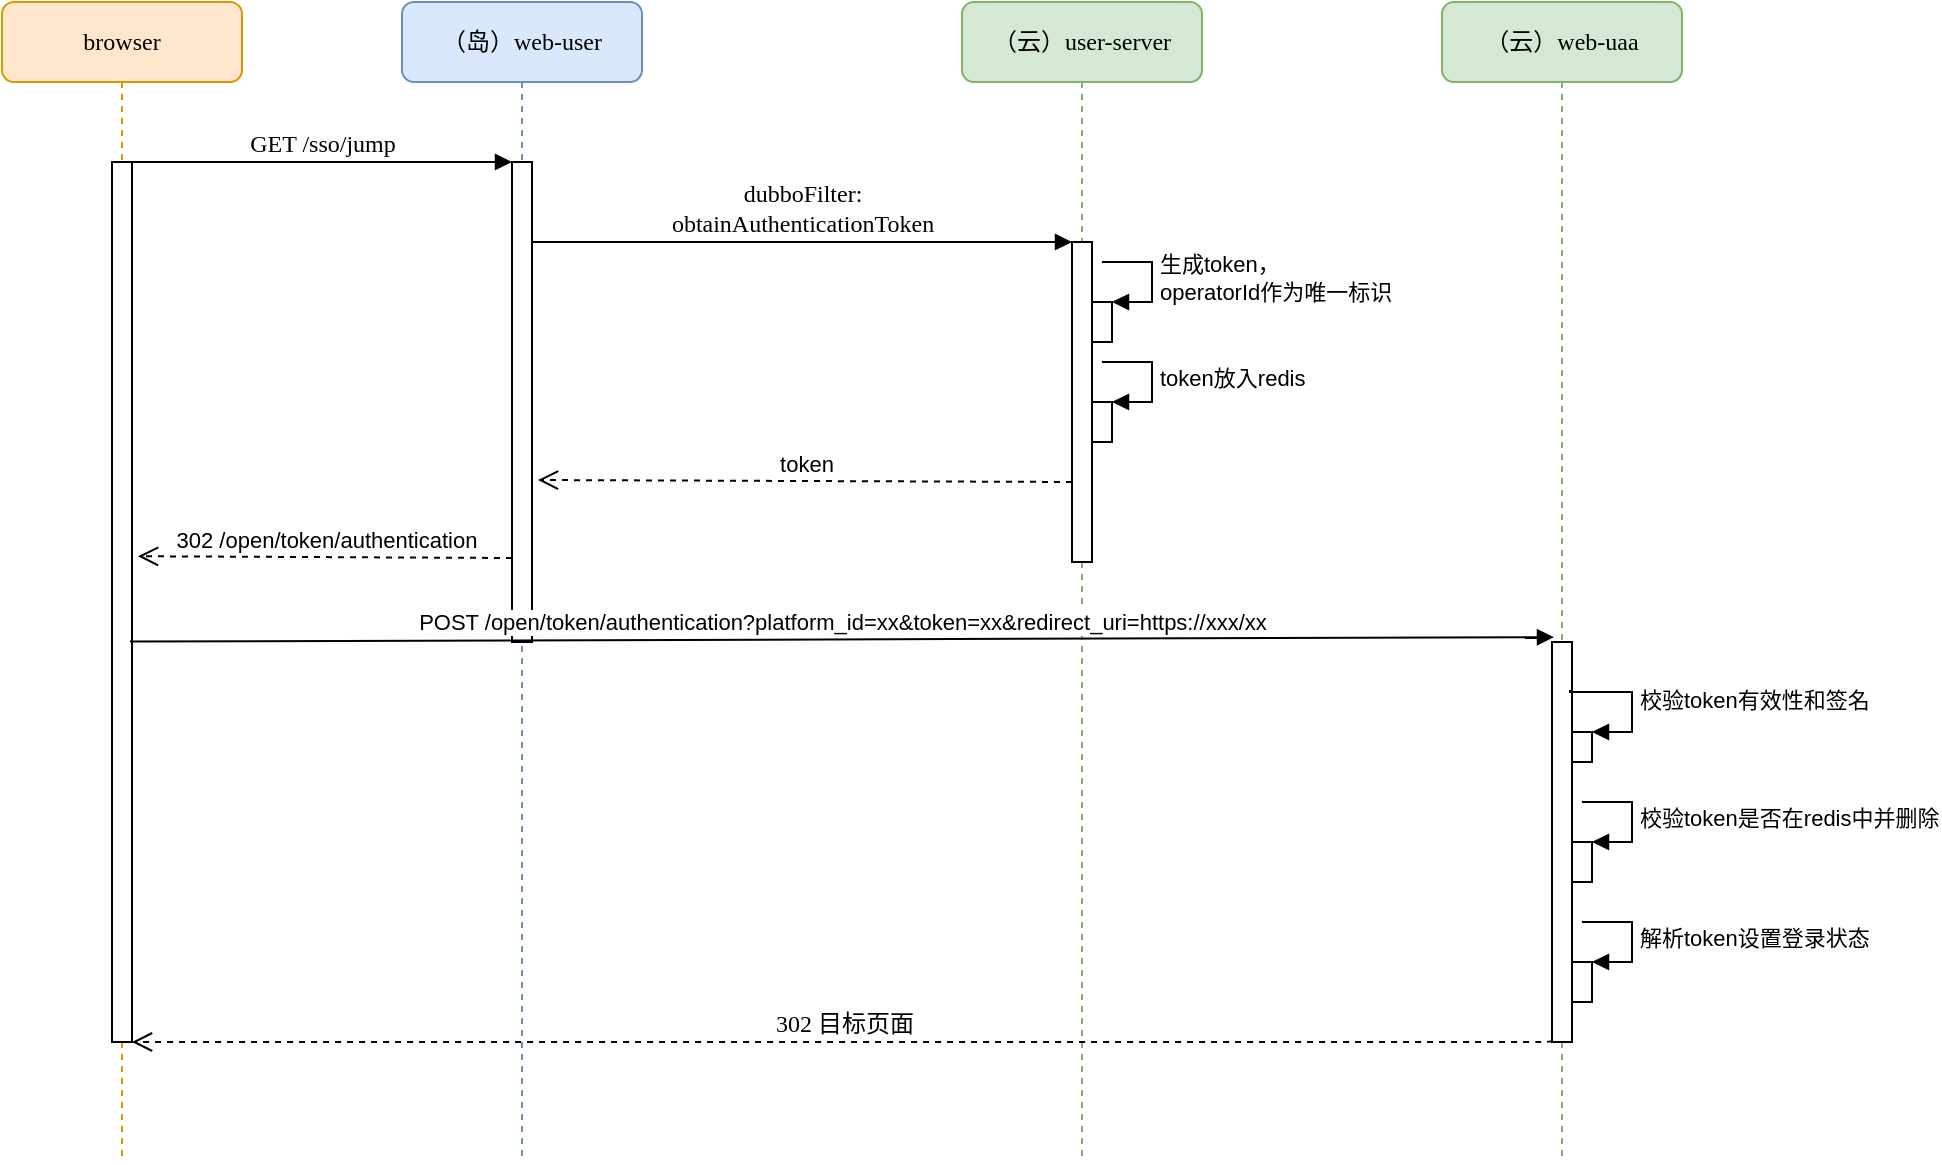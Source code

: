 <mxfile version="13.3.0" type="github">
  <diagram name="Page-1" id="13e1069c-82ec-6db2-03f1-153e76fe0fe0">
    <mxGraphModel dx="946" dy="253" grid="1" gridSize="10" guides="1" tooltips="1" connect="1" arrows="1" fold="1" page="1" pageScale="1" pageWidth="1100" pageHeight="850" background="#ffffff" math="0" shadow="0">
      <root>
        <mxCell id="0" />
        <mxCell id="1" parent="0" />
        <mxCell id="7baba1c4bc27f4b0-2" value="（岛）web-user" style="shape=umlLifeline;perimeter=lifelinePerimeter;whiteSpace=wrap;html=1;container=1;collapsible=0;recursiveResize=0;outlineConnect=0;rounded=1;shadow=0;comic=0;labelBackgroundColor=none;strokeWidth=1;fontFamily=Verdana;fontSize=12;align=center;fillColor=#dae8fc;strokeColor=#6c8ebf;" parent="1" vertex="1">
          <mxGeometry x="240" y="80" width="120" height="580" as="geometry" />
        </mxCell>
        <mxCell id="7baba1c4bc27f4b0-10" value="" style="html=1;points=[];perimeter=orthogonalPerimeter;rounded=0;shadow=0;comic=0;labelBackgroundColor=none;strokeWidth=1;fontFamily=Verdana;fontSize=12;align=center;" parent="7baba1c4bc27f4b0-2" vertex="1">
          <mxGeometry x="55" y="80" width="10" height="240" as="geometry" />
        </mxCell>
        <mxCell id="7baba1c4bc27f4b0-3" value="（云）user-server" style="shape=umlLifeline;perimeter=lifelinePerimeter;whiteSpace=wrap;html=1;container=1;collapsible=0;recursiveResize=0;outlineConnect=0;rounded=1;shadow=0;comic=0;labelBackgroundColor=none;strokeWidth=1;fontFamily=Verdana;fontSize=12;align=center;fillColor=#d5e8d4;strokeColor=#82b366;" parent="1" vertex="1">
          <mxGeometry x="520" y="80" width="120" height="580" as="geometry" />
        </mxCell>
        <mxCell id="7baba1c4bc27f4b0-13" value="" style="html=1;points=[];perimeter=orthogonalPerimeter;rounded=0;shadow=0;comic=0;labelBackgroundColor=none;strokeWidth=1;fontFamily=Verdana;fontSize=12;align=center;" parent="7baba1c4bc27f4b0-3" vertex="1">
          <mxGeometry x="55" y="120" width="10" height="160" as="geometry" />
        </mxCell>
        <mxCell id="MJEvr3vYb1wuRWDBxQNQ-2" value="" style="html=1;points=[];perimeter=orthogonalPerimeter;" vertex="1" parent="7baba1c4bc27f4b0-3">
          <mxGeometry x="65" y="150" width="10" height="20" as="geometry" />
        </mxCell>
        <mxCell id="MJEvr3vYb1wuRWDBxQNQ-3" value="生成token，&lt;br&gt;operatorId作为唯一标识" style="edgeStyle=orthogonalEdgeStyle;html=1;align=left;spacingLeft=2;endArrow=block;rounded=0;entryX=1;entryY=0;" edge="1" target="MJEvr3vYb1wuRWDBxQNQ-2" parent="7baba1c4bc27f4b0-3">
          <mxGeometry relative="1" as="geometry">
            <mxPoint x="70" y="130" as="sourcePoint" />
            <Array as="points">
              <mxPoint x="95" y="130" />
            </Array>
          </mxGeometry>
        </mxCell>
        <mxCell id="MJEvr3vYb1wuRWDBxQNQ-4" value="" style="html=1;points=[];perimeter=orthogonalPerimeter;" vertex="1" parent="7baba1c4bc27f4b0-3">
          <mxGeometry x="65" y="200" width="10" height="20" as="geometry" />
        </mxCell>
        <mxCell id="MJEvr3vYb1wuRWDBxQNQ-5" value="token放入redis" style="edgeStyle=orthogonalEdgeStyle;html=1;align=left;spacingLeft=2;endArrow=block;rounded=0;entryX=1;entryY=0;" edge="1" target="MJEvr3vYb1wuRWDBxQNQ-4" parent="7baba1c4bc27f4b0-3">
          <mxGeometry relative="1" as="geometry">
            <mxPoint x="70" y="180" as="sourcePoint" />
            <Array as="points">
              <mxPoint x="95" y="180" />
            </Array>
          </mxGeometry>
        </mxCell>
        <mxCell id="7baba1c4bc27f4b0-4" value="（云）web-uaa" style="shape=umlLifeline;perimeter=lifelinePerimeter;whiteSpace=wrap;html=1;container=1;collapsible=0;recursiveResize=0;outlineConnect=0;rounded=1;shadow=0;comic=0;labelBackgroundColor=none;strokeWidth=1;fontFamily=Verdana;fontSize=12;align=center;fillColor=#d5e8d4;strokeColor=#82b366;" parent="1" vertex="1">
          <mxGeometry x="760" y="80" width="120" height="580" as="geometry" />
        </mxCell>
        <mxCell id="MJEvr3vYb1wuRWDBxQNQ-15" value="" style="html=1;points=[];perimeter=orthogonalPerimeter;" vertex="1" parent="7baba1c4bc27f4b0-4">
          <mxGeometry x="65" y="420" width="10" height="20" as="geometry" />
        </mxCell>
        <mxCell id="7baba1c4bc27f4b0-8" value="browser" style="shape=umlLifeline;perimeter=lifelinePerimeter;whiteSpace=wrap;html=1;container=1;collapsible=0;recursiveResize=0;outlineConnect=0;rounded=1;shadow=0;comic=0;labelBackgroundColor=none;strokeWidth=1;fontFamily=Verdana;fontSize=12;align=center;fillColor=#ffe6cc;strokeColor=#d79b00;" parent="1" vertex="1">
          <mxGeometry x="40" y="80" width="120" height="580" as="geometry" />
        </mxCell>
        <mxCell id="7baba1c4bc27f4b0-9" value="" style="html=1;points=[];perimeter=orthogonalPerimeter;rounded=0;shadow=0;comic=0;labelBackgroundColor=none;strokeWidth=1;fontFamily=Verdana;fontSize=12;align=center;" parent="7baba1c4bc27f4b0-8" vertex="1">
          <mxGeometry x="55" y="80" width="10" height="440" as="geometry" />
        </mxCell>
        <mxCell id="7baba1c4bc27f4b0-30" value="302 目标页面" style="html=1;verticalAlign=bottom;endArrow=open;dashed=1;endSize=8;labelBackgroundColor=none;fontFamily=Verdana;fontSize=12;edgeStyle=elbowEdgeStyle;elbow=vertical;exitX=0;exitY=0.995;exitDx=0;exitDy=0;exitPerimeter=0;" parent="1" source="MJEvr3vYb1wuRWDBxQNQ-10" target="7baba1c4bc27f4b0-9" edge="1">
          <mxGeometry relative="1" as="geometry">
            <mxPoint x="800" y="626" as="targetPoint" />
            <Array as="points">
              <mxPoint x="570" y="600" />
            </Array>
            <mxPoint x="810" y="600" as="sourcePoint" />
          </mxGeometry>
        </mxCell>
        <mxCell id="7baba1c4bc27f4b0-11" value="GET /sso/jump" style="html=1;verticalAlign=bottom;endArrow=block;entryX=0;entryY=0;labelBackgroundColor=none;fontFamily=Verdana;fontSize=12;edgeStyle=elbowEdgeStyle;elbow=vertical;" parent="1" source="7baba1c4bc27f4b0-9" target="7baba1c4bc27f4b0-10" edge="1">
          <mxGeometry relative="1" as="geometry">
            <mxPoint x="220" y="190" as="sourcePoint" />
          </mxGeometry>
        </mxCell>
        <mxCell id="7baba1c4bc27f4b0-14" value="dubboFilter:&lt;br&gt;obtainAuthenticationToken" style="html=1;verticalAlign=bottom;endArrow=block;entryX=0;entryY=0;labelBackgroundColor=none;fontFamily=Verdana;fontSize=12;edgeStyle=elbowEdgeStyle;elbow=vertical;" parent="1" source="7baba1c4bc27f4b0-10" target="7baba1c4bc27f4b0-13" edge="1">
          <mxGeometry relative="1" as="geometry">
            <mxPoint x="370" y="200" as="sourcePoint" />
          </mxGeometry>
        </mxCell>
        <mxCell id="MJEvr3vYb1wuRWDBxQNQ-8" value="token" style="html=1;verticalAlign=bottom;endArrow=open;dashed=1;endSize=8;exitX=0;exitY=0.75;exitDx=0;exitDy=0;exitPerimeter=0;" edge="1" parent="1" source="7baba1c4bc27f4b0-13">
          <mxGeometry relative="1" as="geometry">
            <mxPoint x="570" y="319" as="sourcePoint" />
            <mxPoint x="308" y="319" as="targetPoint" />
          </mxGeometry>
        </mxCell>
        <mxCell id="MJEvr3vYb1wuRWDBxQNQ-9" value="302 /open/token/authentication" style="html=1;verticalAlign=bottom;endArrow=open;dashed=1;endSize=8;exitX=0;exitY=0.825;exitDx=0;exitDy=0;exitPerimeter=0;entryX=1.3;entryY=0.448;entryDx=0;entryDy=0;entryPerimeter=0;" edge="1" parent="1" source="7baba1c4bc27f4b0-10" target="7baba1c4bc27f4b0-9">
          <mxGeometry relative="1" as="geometry">
            <mxPoint x="270" y="360" as="sourcePoint" />
            <mxPoint x="110" y="358" as="targetPoint" />
          </mxGeometry>
        </mxCell>
        <mxCell id="MJEvr3vYb1wuRWDBxQNQ-10" value="" style="html=1;points=[];perimeter=orthogonalPerimeter;" vertex="1" parent="1">
          <mxGeometry x="815" y="400" width="10" height="200" as="geometry" />
        </mxCell>
        <mxCell id="MJEvr3vYb1wuRWDBxQNQ-12" value="POST /open/token/authentication?platform_id=xx&amp;amp;token=xx&amp;amp;redirect_uri=https://xxx/xx" style="html=1;verticalAlign=bottom;endArrow=block;exitX=0.9;exitY=0.545;exitDx=0;exitDy=0;exitPerimeter=0;entryX=0.1;entryY=-0.012;entryDx=0;entryDy=0;entryPerimeter=0;" edge="1" parent="1" source="7baba1c4bc27f4b0-9" target="MJEvr3vYb1wuRWDBxQNQ-10">
          <mxGeometry width="80" relative="1" as="geometry">
            <mxPoint x="190" y="440" as="sourcePoint" />
            <mxPoint x="810" y="400" as="targetPoint" />
          </mxGeometry>
        </mxCell>
        <mxCell id="MJEvr3vYb1wuRWDBxQNQ-13" value="" style="html=1;points=[];perimeter=orthogonalPerimeter;" vertex="1" parent="1">
          <mxGeometry x="825" y="445" width="10" height="15" as="geometry" />
        </mxCell>
        <mxCell id="MJEvr3vYb1wuRWDBxQNQ-14" value="校验token有效性和签名" style="edgeStyle=orthogonalEdgeStyle;html=1;align=left;spacingLeft=2;endArrow=block;rounded=0;entryX=1;entryY=0;exitX=0.9;exitY=0.12;exitDx=0;exitDy=0;exitPerimeter=0;" edge="1" target="MJEvr3vYb1wuRWDBxQNQ-13" parent="1" source="MJEvr3vYb1wuRWDBxQNQ-10">
          <mxGeometry relative="1" as="geometry">
            <mxPoint x="830" y="425" as="sourcePoint" />
            <Array as="points">
              <mxPoint x="824" y="425" />
              <mxPoint x="855" y="425" />
              <mxPoint x="855" y="445" />
            </Array>
          </mxGeometry>
        </mxCell>
        <mxCell id="MJEvr3vYb1wuRWDBxQNQ-17" value="" style="html=1;points=[];perimeter=orthogonalPerimeter;" vertex="1" parent="1">
          <mxGeometry x="825" y="560" width="10" height="20" as="geometry" />
        </mxCell>
        <mxCell id="MJEvr3vYb1wuRWDBxQNQ-18" value="解析token设置登录状态" style="edgeStyle=orthogonalEdgeStyle;html=1;align=left;spacingLeft=2;endArrow=block;rounded=0;entryX=1;entryY=0;" edge="1" target="MJEvr3vYb1wuRWDBxQNQ-17" parent="1">
          <mxGeometry relative="1" as="geometry">
            <mxPoint x="830" y="540" as="sourcePoint" />
            <Array as="points">
              <mxPoint x="855" y="540" />
            </Array>
          </mxGeometry>
        </mxCell>
        <mxCell id="MJEvr3vYb1wuRWDBxQNQ-16" value="校验token是否在redis中并删除" style="edgeStyle=orthogonalEdgeStyle;html=1;align=left;spacingLeft=2;endArrow=block;rounded=0;entryX=1;entryY=0;" edge="1" target="MJEvr3vYb1wuRWDBxQNQ-15" parent="1">
          <mxGeometry relative="1" as="geometry">
            <mxPoint x="830" y="480" as="sourcePoint" />
            <Array as="points">
              <mxPoint x="855" y="480" />
              <mxPoint x="855" y="500" />
            </Array>
          </mxGeometry>
        </mxCell>
      </root>
    </mxGraphModel>
  </diagram>
</mxfile>
